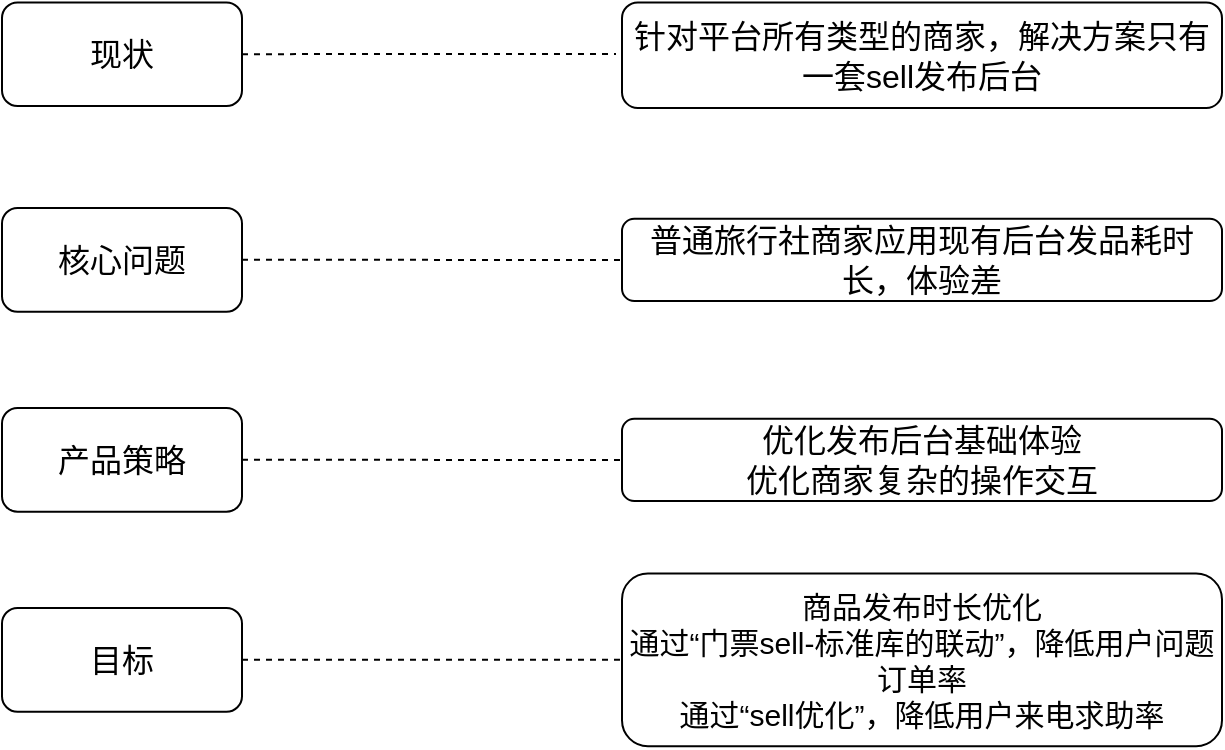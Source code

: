 <mxfile version="14.9.3" type="github">
  <diagram id="mwJj6uyiTlnkspCEbciv" name="第 1 页">
    <mxGraphModel dx="946" dy="614" grid="1" gridSize="10" guides="1" tooltips="1" connect="1" arrows="1" fold="1" page="1" pageScale="1" pageWidth="1654" pageHeight="2336" math="0" shadow="0">
      <root>
        <mxCell id="0" />
        <mxCell id="1" parent="0" />
        <mxCell id="S_MkskMlUDfqH5YnIYUu-10" value="&lt;font style=&quot;font-size: 16px&quot;&gt;现状&lt;/font&gt;" style="rounded=1;whiteSpace=wrap;html=1;" vertex="1" parent="1">
          <mxGeometry x="70" y="47.19" width="120" height="51.87" as="geometry" />
        </mxCell>
        <mxCell id="S_MkskMlUDfqH5YnIYUu-13" value="&lt;font style=&quot;font-size: 16px&quot;&gt;针对平台所有类型的商家，解决方案只有一套sell发布后台&lt;/font&gt;" style="whiteSpace=wrap;html=1;rounded=1;" vertex="1" parent="1">
          <mxGeometry x="380" y="47.19" width="300" height="52.81" as="geometry" />
        </mxCell>
        <mxCell id="S_MkskMlUDfqH5YnIYUu-20" value="" style="endArrow=none;dashed=1;html=1;exitX=1;exitY=0.5;exitDx=0;exitDy=0;" edge="1" parent="1" source="S_MkskMlUDfqH5YnIYUu-10">
          <mxGeometry width="50" height="50" relative="1" as="geometry">
            <mxPoint x="200" y="98.13" as="sourcePoint" />
            <mxPoint x="377" y="73" as="targetPoint" />
            <Array as="points">
              <mxPoint x="240" y="73" />
            </Array>
          </mxGeometry>
        </mxCell>
        <mxCell id="S_MkskMlUDfqH5YnIYUu-21" value="&lt;font style=&quot;font-size: 16px&quot;&gt;核心问题&lt;/font&gt;" style="rounded=1;whiteSpace=wrap;html=1;" vertex="1" parent="1">
          <mxGeometry x="70" y="150" width="120" height="51.87" as="geometry" />
        </mxCell>
        <mxCell id="S_MkskMlUDfqH5YnIYUu-25" value="" style="endArrow=none;dashed=1;html=1;entryX=0;entryY=0.5;entryDx=0;entryDy=0;exitX=1;exitY=0.5;exitDx=0;exitDy=0;exitPerimeter=0;" edge="1" parent="1" source="S_MkskMlUDfqH5YnIYUu-21" target="S_MkskMlUDfqH5YnIYUu-26">
          <mxGeometry width="50" height="50" relative="1" as="geometry">
            <mxPoint x="200" y="175.49" as="sourcePoint" />
            <mxPoint x="380" y="176.49" as="targetPoint" />
            <Array as="points" />
          </mxGeometry>
        </mxCell>
        <mxCell id="S_MkskMlUDfqH5YnIYUu-26" value="&lt;font style=&quot;font-size: 16px&quot;&gt;普通旅行社商家应用现有后台发品耗时长，体验差&lt;/font&gt;" style="rounded=1;whiteSpace=wrap;html=1;" vertex="1" parent="1">
          <mxGeometry x="380" y="155.39" width="300" height="41.1" as="geometry" />
        </mxCell>
        <mxCell id="S_MkskMlUDfqH5YnIYUu-31" value="&lt;font style=&quot;font-size: 16px&quot;&gt;产品策略&lt;/font&gt;" style="rounded=1;whiteSpace=wrap;html=1;" vertex="1" parent="1">
          <mxGeometry x="70" y="250" width="120" height="51.87" as="geometry" />
        </mxCell>
        <mxCell id="S_MkskMlUDfqH5YnIYUu-32" value="" style="endArrow=none;dashed=1;html=1;entryX=0;entryY=0.5;entryDx=0;entryDy=0;exitX=1;exitY=0.5;exitDx=0;exitDy=0;exitPerimeter=0;" edge="1" parent="1" source="S_MkskMlUDfqH5YnIYUu-31" target="S_MkskMlUDfqH5YnIYUu-33">
          <mxGeometry width="50" height="50" relative="1" as="geometry">
            <mxPoint x="200" y="275.49" as="sourcePoint" />
            <mxPoint x="380" y="276.49" as="targetPoint" />
            <Array as="points" />
          </mxGeometry>
        </mxCell>
        <mxCell id="S_MkskMlUDfqH5YnIYUu-33" value="&lt;font style=&quot;font-size: 16px&quot;&gt;优化发布后台基础体验&lt;br&gt;优化商家复杂的操作交互&lt;br&gt;&lt;/font&gt;" style="rounded=1;whiteSpace=wrap;html=1;" vertex="1" parent="1">
          <mxGeometry x="380" y="255.39" width="300" height="41.1" as="geometry" />
        </mxCell>
        <mxCell id="S_MkskMlUDfqH5YnIYUu-35" value="&lt;span style=&quot;font-size: 16px&quot;&gt;目标&lt;/span&gt;" style="rounded=1;whiteSpace=wrap;html=1;" vertex="1" parent="1">
          <mxGeometry x="70" y="350" width="120" height="51.87" as="geometry" />
        </mxCell>
        <mxCell id="S_MkskMlUDfqH5YnIYUu-36" value="" style="endArrow=none;dashed=1;html=1;entryX=0;entryY=0.5;entryDx=0;entryDy=0;exitX=1;exitY=0.5;exitDx=0;exitDy=0;exitPerimeter=0;" edge="1" parent="1" source="S_MkskMlUDfqH5YnIYUu-35" target="S_MkskMlUDfqH5YnIYUu-37">
          <mxGeometry width="50" height="50" relative="1" as="geometry">
            <mxPoint x="200" y="375.49" as="sourcePoint" />
            <mxPoint x="380" y="376.49" as="targetPoint" />
            <Array as="points" />
          </mxGeometry>
        </mxCell>
        <mxCell id="S_MkskMlUDfqH5YnIYUu-37" value="&lt;font style=&quot;font-size: 15px&quot;&gt;商品发布时长优化&lt;br&gt;通过“门票sell-标准库的联动”，降低用户问题订单率&lt;br&gt;通过“sell优化”，降低用户来电求助率&lt;br&gt;&lt;/font&gt;" style="rounded=1;whiteSpace=wrap;html=1;" vertex="1" parent="1">
          <mxGeometry x="380" y="332.75" width="300" height="86.37" as="geometry" />
        </mxCell>
      </root>
    </mxGraphModel>
  </diagram>
</mxfile>
